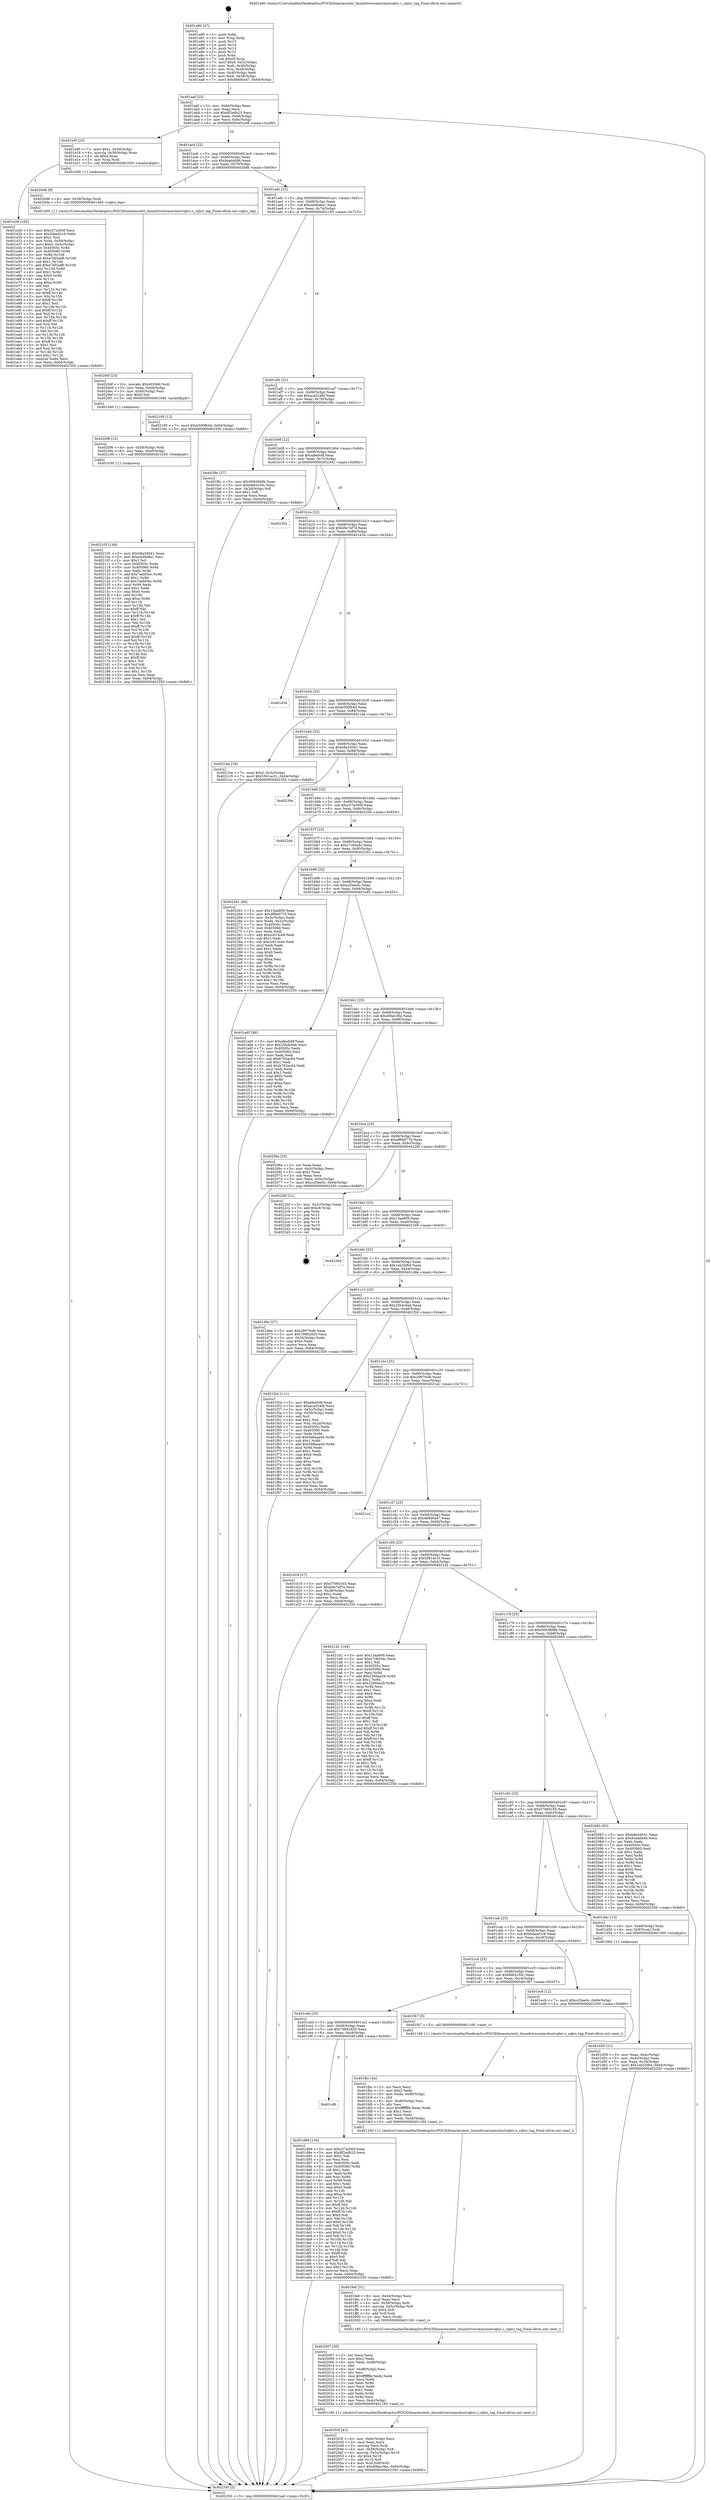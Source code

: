 digraph "0x401a80" {
  label = "0x401a80 (/mnt/c/Users/mathe/Desktop/tcc/POCII/binaries/extr_linuxdriversmmchostcqhci.c_cqhci_tag_Final-ollvm.out::main(0))"
  labelloc = "t"
  node[shape=record]

  Entry [label="",width=0.3,height=0.3,shape=circle,fillcolor=black,style=filled]
  "0x401aaf" [label="{
     0x401aaf [23]\l
     | [instrs]\l
     &nbsp;&nbsp;0x401aaf \<+3\>: mov -0x64(%rbp),%eax\l
     &nbsp;&nbsp;0x401ab2 \<+2\>: mov %eax,%ecx\l
     &nbsp;&nbsp;0x401ab4 \<+6\>: sub $0x8f2edb23,%ecx\l
     &nbsp;&nbsp;0x401aba \<+3\>: mov %eax,-0x68(%rbp)\l
     &nbsp;&nbsp;0x401abd \<+3\>: mov %ecx,-0x6c(%rbp)\l
     &nbsp;&nbsp;0x401ac0 \<+6\>: je 0000000000401e0f \<main+0x38f\>\l
  }"]
  "0x401e0f" [label="{
     0x401e0f [23]\l
     | [instrs]\l
     &nbsp;&nbsp;0x401e0f \<+7\>: movl $0x1,-0x50(%rbp)\l
     &nbsp;&nbsp;0x401e16 \<+4\>: movslq -0x50(%rbp),%rax\l
     &nbsp;&nbsp;0x401e1a \<+4\>: shl $0x4,%rax\l
     &nbsp;&nbsp;0x401e1e \<+3\>: mov %rax,%rdi\l
     &nbsp;&nbsp;0x401e21 \<+5\>: call 0000000000401050 \<malloc@plt\>\l
     | [calls]\l
     &nbsp;&nbsp;0x401050 \{1\} (unknown)\l
  }"]
  "0x401ac6" [label="{
     0x401ac6 [22]\l
     | [instrs]\l
     &nbsp;&nbsp;0x401ac6 \<+5\>: jmp 0000000000401acb \<main+0x4b\>\l
     &nbsp;&nbsp;0x401acb \<+3\>: mov -0x68(%rbp),%eax\l
     &nbsp;&nbsp;0x401ace \<+5\>: sub $0x9caddd46,%eax\l
     &nbsp;&nbsp;0x401ad3 \<+3\>: mov %eax,-0x70(%rbp)\l
     &nbsp;&nbsp;0x401ad6 \<+6\>: je 00000000004020d6 \<main+0x656\>\l
  }"]
  Exit [label="",width=0.3,height=0.3,shape=circle,fillcolor=black,style=filled,peripheries=2]
  "0x4020d6" [label="{
     0x4020d6 [9]\l
     | [instrs]\l
     &nbsp;&nbsp;0x4020d6 \<+4\>: mov -0x58(%rbp),%rdi\l
     &nbsp;&nbsp;0x4020da \<+5\>: call 0000000000401400 \<cqhci_tag\>\l
     | [calls]\l
     &nbsp;&nbsp;0x401400 \{1\} (/mnt/c/Users/mathe/Desktop/tcc/POCII/binaries/extr_linuxdriversmmchostcqhci.c_cqhci_tag_Final-ollvm.out::cqhci_tag)\l
  }"]
  "0x401adc" [label="{
     0x401adc [22]\l
     | [instrs]\l
     &nbsp;&nbsp;0x401adc \<+5\>: jmp 0000000000401ae1 \<main+0x61\>\l
     &nbsp;&nbsp;0x401ae1 \<+3\>: mov -0x68(%rbp),%eax\l
     &nbsp;&nbsp;0x401ae4 \<+5\>: sub $0xa4d0a8a1,%eax\l
     &nbsp;&nbsp;0x401ae9 \<+3\>: mov %eax,-0x74(%rbp)\l
     &nbsp;&nbsp;0x401aec \<+6\>: je 0000000000402195 \<main+0x715\>\l
  }"]
  "0x402105" [label="{
     0x402105 [144]\l
     | [instrs]\l
     &nbsp;&nbsp;0x402105 \<+5\>: mov $0xb8a34041,%eax\l
     &nbsp;&nbsp;0x40210a \<+5\>: mov $0xa4d0a8a1,%esi\l
     &nbsp;&nbsp;0x40210f \<+2\>: mov $0x1,%cl\l
     &nbsp;&nbsp;0x402111 \<+7\>: mov 0x40505c,%edx\l
     &nbsp;&nbsp;0x402118 \<+8\>: mov 0x405060,%r8d\l
     &nbsp;&nbsp;0x402120 \<+3\>: mov %edx,%r9d\l
     &nbsp;&nbsp;0x402123 \<+7\>: add $0x7aebf3ec,%r9d\l
     &nbsp;&nbsp;0x40212a \<+4\>: sub $0x1,%r9d\l
     &nbsp;&nbsp;0x40212e \<+7\>: sub $0x7aebf3ec,%r9d\l
     &nbsp;&nbsp;0x402135 \<+4\>: imul %r9d,%edx\l
     &nbsp;&nbsp;0x402139 \<+3\>: and $0x1,%edx\l
     &nbsp;&nbsp;0x40213c \<+3\>: cmp $0x0,%edx\l
     &nbsp;&nbsp;0x40213f \<+4\>: sete %r10b\l
     &nbsp;&nbsp;0x402143 \<+4\>: cmp $0xa,%r8d\l
     &nbsp;&nbsp;0x402147 \<+4\>: setl %r11b\l
     &nbsp;&nbsp;0x40214b \<+3\>: mov %r10b,%bl\l
     &nbsp;&nbsp;0x40214e \<+3\>: xor $0xff,%bl\l
     &nbsp;&nbsp;0x402151 \<+3\>: mov %r11b,%r14b\l
     &nbsp;&nbsp;0x402154 \<+4\>: xor $0xff,%r14b\l
     &nbsp;&nbsp;0x402158 \<+3\>: xor $0x1,%cl\l
     &nbsp;&nbsp;0x40215b \<+3\>: mov %bl,%r15b\l
     &nbsp;&nbsp;0x40215e \<+4\>: and $0xff,%r15b\l
     &nbsp;&nbsp;0x402162 \<+3\>: and %cl,%r10b\l
     &nbsp;&nbsp;0x402165 \<+3\>: mov %r14b,%r12b\l
     &nbsp;&nbsp;0x402168 \<+4\>: and $0xff,%r12b\l
     &nbsp;&nbsp;0x40216c \<+3\>: and %cl,%r11b\l
     &nbsp;&nbsp;0x40216f \<+3\>: or %r10b,%r15b\l
     &nbsp;&nbsp;0x402172 \<+3\>: or %r11b,%r12b\l
     &nbsp;&nbsp;0x402175 \<+3\>: xor %r12b,%r15b\l
     &nbsp;&nbsp;0x402178 \<+3\>: or %r14b,%bl\l
     &nbsp;&nbsp;0x40217b \<+3\>: xor $0xff,%bl\l
     &nbsp;&nbsp;0x40217e \<+3\>: or $0x1,%cl\l
     &nbsp;&nbsp;0x402181 \<+2\>: and %cl,%bl\l
     &nbsp;&nbsp;0x402183 \<+3\>: or %bl,%r15b\l
     &nbsp;&nbsp;0x402186 \<+4\>: test $0x1,%r15b\l
     &nbsp;&nbsp;0x40218a \<+3\>: cmovne %esi,%eax\l
     &nbsp;&nbsp;0x40218d \<+3\>: mov %eax,-0x64(%rbp)\l
     &nbsp;&nbsp;0x402190 \<+5\>: jmp 0000000000402350 \<main+0x8d0\>\l
  }"]
  "0x402195" [label="{
     0x402195 [12]\l
     | [instrs]\l
     &nbsp;&nbsp;0x402195 \<+7\>: movl $0xb500fb4d,-0x64(%rbp)\l
     &nbsp;&nbsp;0x40219c \<+5\>: jmp 0000000000402350 \<main+0x8d0\>\l
  }"]
  "0x401af2" [label="{
     0x401af2 [22]\l
     | [instrs]\l
     &nbsp;&nbsp;0x401af2 \<+5\>: jmp 0000000000401af7 \<main+0x77\>\l
     &nbsp;&nbsp;0x401af7 \<+3\>: mov -0x68(%rbp),%eax\l
     &nbsp;&nbsp;0x401afa \<+5\>: sub $0xaca524fd,%eax\l
     &nbsp;&nbsp;0x401aff \<+3\>: mov %eax,-0x78(%rbp)\l
     &nbsp;&nbsp;0x401b02 \<+6\>: je 0000000000401f9c \<main+0x51c\>\l
  }"]
  "0x4020f6" [label="{
     0x4020f6 [15]\l
     | [instrs]\l
     &nbsp;&nbsp;0x4020f6 \<+4\>: mov -0x58(%rbp),%rdi\l
     &nbsp;&nbsp;0x4020fa \<+6\>: mov %eax,-0xe0(%rbp)\l
     &nbsp;&nbsp;0x402100 \<+5\>: call 0000000000401030 \<free@plt\>\l
     | [calls]\l
     &nbsp;&nbsp;0x401030 \{1\} (unknown)\l
  }"]
  "0x401f9c" [label="{
     0x401f9c [27]\l
     | [instrs]\l
     &nbsp;&nbsp;0x401f9c \<+5\>: mov $0x5693808b,%eax\l
     &nbsp;&nbsp;0x401fa1 \<+5\>: mov $0x6b62c50c,%ecx\l
     &nbsp;&nbsp;0x401fa6 \<+3\>: mov -0x2d(%rbp),%dl\l
     &nbsp;&nbsp;0x401fa9 \<+3\>: test $0x1,%dl\l
     &nbsp;&nbsp;0x401fac \<+3\>: cmovne %ecx,%eax\l
     &nbsp;&nbsp;0x401faf \<+3\>: mov %eax,-0x64(%rbp)\l
     &nbsp;&nbsp;0x401fb2 \<+5\>: jmp 0000000000402350 \<main+0x8d0\>\l
  }"]
  "0x401b08" [label="{
     0x401b08 [22]\l
     | [instrs]\l
     &nbsp;&nbsp;0x401b08 \<+5\>: jmp 0000000000401b0d \<main+0x8d\>\l
     &nbsp;&nbsp;0x401b0d \<+3\>: mov -0x68(%rbp),%eax\l
     &nbsp;&nbsp;0x401b10 \<+5\>: sub $0xafeefc6f,%eax\l
     &nbsp;&nbsp;0x401b15 \<+3\>: mov %eax,-0x7c(%rbp)\l
     &nbsp;&nbsp;0x401b18 \<+6\>: je 0000000000402302 \<main+0x882\>\l
  }"]
  "0x4020df" [label="{
     0x4020df [23]\l
     | [instrs]\l
     &nbsp;&nbsp;0x4020df \<+10\>: movabs $0x4030b6,%rdi\l
     &nbsp;&nbsp;0x4020e9 \<+3\>: mov %eax,-0x60(%rbp)\l
     &nbsp;&nbsp;0x4020ec \<+3\>: mov -0x60(%rbp),%esi\l
     &nbsp;&nbsp;0x4020ef \<+2\>: mov $0x0,%al\l
     &nbsp;&nbsp;0x4020f1 \<+5\>: call 0000000000401040 \<printf@plt\>\l
     | [calls]\l
     &nbsp;&nbsp;0x401040 \{1\} (unknown)\l
  }"]
  "0x402302" [label="{
     0x402302\l
  }", style=dashed]
  "0x401b1e" [label="{
     0x401b1e [22]\l
     | [instrs]\l
     &nbsp;&nbsp;0x401b1e \<+5\>: jmp 0000000000401b23 \<main+0xa3\>\l
     &nbsp;&nbsp;0x401b23 \<+3\>: mov -0x68(%rbp),%eax\l
     &nbsp;&nbsp;0x401b26 \<+5\>: sub $0xb0e7ef74,%eax\l
     &nbsp;&nbsp;0x401b2b \<+3\>: mov %eax,-0x80(%rbp)\l
     &nbsp;&nbsp;0x401b2e \<+6\>: je 0000000000401d34 \<main+0x2b4\>\l
  }"]
  "0x40203f" [label="{
     0x40203f [43]\l
     | [instrs]\l
     &nbsp;&nbsp;0x40203f \<+6\>: mov -0xdc(%rbp),%ecx\l
     &nbsp;&nbsp;0x402045 \<+3\>: imul %eax,%ecx\l
     &nbsp;&nbsp;0x402048 \<+3\>: movslq %ecx,%rdi\l
     &nbsp;&nbsp;0x40204b \<+4\>: mov -0x58(%rbp),%r8\l
     &nbsp;&nbsp;0x40204f \<+4\>: movslq -0x5c(%rbp),%r10\l
     &nbsp;&nbsp;0x402053 \<+4\>: shl $0x4,%r10\l
     &nbsp;&nbsp;0x402057 \<+3\>: add %r10,%r8\l
     &nbsp;&nbsp;0x40205a \<+4\>: mov %rdi,0x8(%r8)\l
     &nbsp;&nbsp;0x40205e \<+7\>: movl $0xd0bec36e,-0x64(%rbp)\l
     &nbsp;&nbsp;0x402065 \<+5\>: jmp 0000000000402350 \<main+0x8d0\>\l
  }"]
  "0x401d34" [label="{
     0x401d34\l
  }", style=dashed]
  "0x401b34" [label="{
     0x401b34 [25]\l
     | [instrs]\l
     &nbsp;&nbsp;0x401b34 \<+5\>: jmp 0000000000401b39 \<main+0xb9\>\l
     &nbsp;&nbsp;0x401b39 \<+3\>: mov -0x68(%rbp),%eax\l
     &nbsp;&nbsp;0x401b3c \<+5\>: sub $0xb500fb4d,%eax\l
     &nbsp;&nbsp;0x401b41 \<+6\>: mov %eax,-0x84(%rbp)\l
     &nbsp;&nbsp;0x401b47 \<+6\>: je 00000000004021be \<main+0x73e\>\l
  }"]
  "0x402007" [label="{
     0x402007 [56]\l
     | [instrs]\l
     &nbsp;&nbsp;0x402007 \<+2\>: xor %ecx,%ecx\l
     &nbsp;&nbsp;0x402009 \<+5\>: mov $0x2,%edx\l
     &nbsp;&nbsp;0x40200e \<+6\>: mov %edx,-0xd8(%rbp)\l
     &nbsp;&nbsp;0x402014 \<+1\>: cltd\l
     &nbsp;&nbsp;0x402015 \<+6\>: mov -0xd8(%rbp),%esi\l
     &nbsp;&nbsp;0x40201b \<+2\>: idiv %esi\l
     &nbsp;&nbsp;0x40201d \<+6\>: imul $0xfffffffe,%edx,%edx\l
     &nbsp;&nbsp;0x402023 \<+3\>: mov %ecx,%r9d\l
     &nbsp;&nbsp;0x402026 \<+3\>: sub %edx,%r9d\l
     &nbsp;&nbsp;0x402029 \<+2\>: mov %ecx,%edx\l
     &nbsp;&nbsp;0x40202b \<+3\>: sub $0x1,%edx\l
     &nbsp;&nbsp;0x40202e \<+3\>: add %edx,%r9d\l
     &nbsp;&nbsp;0x402031 \<+3\>: sub %r9d,%ecx\l
     &nbsp;&nbsp;0x402034 \<+6\>: mov %ecx,-0xdc(%rbp)\l
     &nbsp;&nbsp;0x40203a \<+5\>: call 0000000000401160 \<next_i\>\l
     | [calls]\l
     &nbsp;&nbsp;0x401160 \{1\} (/mnt/c/Users/mathe/Desktop/tcc/POCII/binaries/extr_linuxdriversmmchostcqhci.c_cqhci_tag_Final-ollvm.out::next_i)\l
  }"]
  "0x4021be" [label="{
     0x4021be [19]\l
     | [instrs]\l
     &nbsp;&nbsp;0x4021be \<+7\>: movl $0x0,-0x3c(%rbp)\l
     &nbsp;&nbsp;0x4021c5 \<+7\>: movl $0x5561ec31,-0x64(%rbp)\l
     &nbsp;&nbsp;0x4021cc \<+5\>: jmp 0000000000402350 \<main+0x8d0\>\l
  }"]
  "0x401b4d" [label="{
     0x401b4d [25]\l
     | [instrs]\l
     &nbsp;&nbsp;0x401b4d \<+5\>: jmp 0000000000401b52 \<main+0xd2\>\l
     &nbsp;&nbsp;0x401b52 \<+3\>: mov -0x68(%rbp),%eax\l
     &nbsp;&nbsp;0x401b55 \<+5\>: sub $0xb8a34041,%eax\l
     &nbsp;&nbsp;0x401b5a \<+6\>: mov %eax,-0x88(%rbp)\l
     &nbsp;&nbsp;0x401b60 \<+6\>: je 000000000040230e \<main+0x88e\>\l
  }"]
  "0x401fe8" [label="{
     0x401fe8 [31]\l
     | [instrs]\l
     &nbsp;&nbsp;0x401fe8 \<+6\>: mov -0xd4(%rbp),%ecx\l
     &nbsp;&nbsp;0x401fee \<+3\>: imul %eax,%ecx\l
     &nbsp;&nbsp;0x401ff1 \<+4\>: mov -0x58(%rbp),%rdi\l
     &nbsp;&nbsp;0x401ff5 \<+4\>: movslq -0x5c(%rbp),%r8\l
     &nbsp;&nbsp;0x401ff9 \<+4\>: shl $0x4,%r8\l
     &nbsp;&nbsp;0x401ffd \<+3\>: add %r8,%rdi\l
     &nbsp;&nbsp;0x402000 \<+2\>: mov %ecx,(%rdi)\l
     &nbsp;&nbsp;0x402002 \<+5\>: call 0000000000401160 \<next_i\>\l
     | [calls]\l
     &nbsp;&nbsp;0x401160 \{1\} (/mnt/c/Users/mathe/Desktop/tcc/POCII/binaries/extr_linuxdriversmmchostcqhci.c_cqhci_tag_Final-ollvm.out::next_i)\l
  }"]
  "0x40230e" [label="{
     0x40230e\l
  }", style=dashed]
  "0x401b66" [label="{
     0x401b66 [25]\l
     | [instrs]\l
     &nbsp;&nbsp;0x401b66 \<+5\>: jmp 0000000000401b6b \<main+0xeb\>\l
     &nbsp;&nbsp;0x401b6b \<+3\>: mov -0x68(%rbp),%eax\l
     &nbsp;&nbsp;0x401b6e \<+5\>: sub $0xc57a300f,%eax\l
     &nbsp;&nbsp;0x401b73 \<+6\>: mov %eax,-0x8c(%rbp)\l
     &nbsp;&nbsp;0x401b79 \<+6\>: je 00000000004022d4 \<main+0x854\>\l
  }"]
  "0x401fbc" [label="{
     0x401fbc [44]\l
     | [instrs]\l
     &nbsp;&nbsp;0x401fbc \<+2\>: xor %ecx,%ecx\l
     &nbsp;&nbsp;0x401fbe \<+5\>: mov $0x2,%edx\l
     &nbsp;&nbsp;0x401fc3 \<+6\>: mov %edx,-0xd0(%rbp)\l
     &nbsp;&nbsp;0x401fc9 \<+1\>: cltd\l
     &nbsp;&nbsp;0x401fca \<+6\>: mov -0xd0(%rbp),%esi\l
     &nbsp;&nbsp;0x401fd0 \<+2\>: idiv %esi\l
     &nbsp;&nbsp;0x401fd2 \<+6\>: imul $0xfffffffe,%edx,%edx\l
     &nbsp;&nbsp;0x401fd8 \<+3\>: sub $0x1,%ecx\l
     &nbsp;&nbsp;0x401fdb \<+2\>: sub %ecx,%edx\l
     &nbsp;&nbsp;0x401fdd \<+6\>: mov %edx,-0xd4(%rbp)\l
     &nbsp;&nbsp;0x401fe3 \<+5\>: call 0000000000401160 \<next_i\>\l
     | [calls]\l
     &nbsp;&nbsp;0x401160 \{1\} (/mnt/c/Users/mathe/Desktop/tcc/POCII/binaries/extr_linuxdriversmmchostcqhci.c_cqhci_tag_Final-ollvm.out::next_i)\l
  }"]
  "0x4022d4" [label="{
     0x4022d4\l
  }", style=dashed]
  "0x401b7f" [label="{
     0x401b7f [25]\l
     | [instrs]\l
     &nbsp;&nbsp;0x401b7f \<+5\>: jmp 0000000000401b84 \<main+0x104\>\l
     &nbsp;&nbsp;0x401b84 \<+3\>: mov -0x68(%rbp),%eax\l
     &nbsp;&nbsp;0x401b87 \<+5\>: sub $0xc7c85e4c,%eax\l
     &nbsp;&nbsp;0x401b8c \<+6\>: mov %eax,-0x90(%rbp)\l
     &nbsp;&nbsp;0x401b92 \<+6\>: je 0000000000402261 \<main+0x7e1\>\l
  }"]
  "0x401e26" [label="{
     0x401e26 [163]\l
     | [instrs]\l
     &nbsp;&nbsp;0x401e26 \<+5\>: mov $0xc57a300f,%ecx\l
     &nbsp;&nbsp;0x401e2b \<+5\>: mov $0x5daad1c6,%edx\l
     &nbsp;&nbsp;0x401e30 \<+3\>: mov $0x1,%sil\l
     &nbsp;&nbsp;0x401e33 \<+4\>: mov %rax,-0x58(%rbp)\l
     &nbsp;&nbsp;0x401e37 \<+7\>: movl $0x0,-0x5c(%rbp)\l
     &nbsp;&nbsp;0x401e3e \<+8\>: mov 0x40505c,%r8d\l
     &nbsp;&nbsp;0x401e46 \<+8\>: mov 0x405060,%r9d\l
     &nbsp;&nbsp;0x401e4e \<+3\>: mov %r8d,%r10d\l
     &nbsp;&nbsp;0x401e51 \<+7\>: sub $0xe7d02af6,%r10d\l
     &nbsp;&nbsp;0x401e58 \<+4\>: sub $0x1,%r10d\l
     &nbsp;&nbsp;0x401e5c \<+7\>: add $0xe7d02af6,%r10d\l
     &nbsp;&nbsp;0x401e63 \<+4\>: imul %r10d,%r8d\l
     &nbsp;&nbsp;0x401e67 \<+4\>: and $0x1,%r8d\l
     &nbsp;&nbsp;0x401e6b \<+4\>: cmp $0x0,%r8d\l
     &nbsp;&nbsp;0x401e6f \<+4\>: sete %r11b\l
     &nbsp;&nbsp;0x401e73 \<+4\>: cmp $0xa,%r9d\l
     &nbsp;&nbsp;0x401e77 \<+3\>: setl %bl\l
     &nbsp;&nbsp;0x401e7a \<+3\>: mov %r11b,%r14b\l
     &nbsp;&nbsp;0x401e7d \<+4\>: xor $0xff,%r14b\l
     &nbsp;&nbsp;0x401e81 \<+3\>: mov %bl,%r15b\l
     &nbsp;&nbsp;0x401e84 \<+4\>: xor $0xff,%r15b\l
     &nbsp;&nbsp;0x401e88 \<+4\>: xor $0x1,%sil\l
     &nbsp;&nbsp;0x401e8c \<+3\>: mov %r14b,%r12b\l
     &nbsp;&nbsp;0x401e8f \<+4\>: and $0xff,%r12b\l
     &nbsp;&nbsp;0x401e93 \<+3\>: and %sil,%r11b\l
     &nbsp;&nbsp;0x401e96 \<+3\>: mov %r15b,%r13b\l
     &nbsp;&nbsp;0x401e99 \<+4\>: and $0xff,%r13b\l
     &nbsp;&nbsp;0x401e9d \<+3\>: and %sil,%bl\l
     &nbsp;&nbsp;0x401ea0 \<+3\>: or %r11b,%r12b\l
     &nbsp;&nbsp;0x401ea3 \<+3\>: or %bl,%r13b\l
     &nbsp;&nbsp;0x401ea6 \<+3\>: xor %r13b,%r12b\l
     &nbsp;&nbsp;0x401ea9 \<+3\>: or %r15b,%r14b\l
     &nbsp;&nbsp;0x401eac \<+4\>: xor $0xff,%r14b\l
     &nbsp;&nbsp;0x401eb0 \<+4\>: or $0x1,%sil\l
     &nbsp;&nbsp;0x401eb4 \<+3\>: and %sil,%r14b\l
     &nbsp;&nbsp;0x401eb7 \<+3\>: or %r14b,%r12b\l
     &nbsp;&nbsp;0x401eba \<+4\>: test $0x1,%r12b\l
     &nbsp;&nbsp;0x401ebe \<+3\>: cmovne %edx,%ecx\l
     &nbsp;&nbsp;0x401ec1 \<+3\>: mov %ecx,-0x64(%rbp)\l
     &nbsp;&nbsp;0x401ec4 \<+5\>: jmp 0000000000402350 \<main+0x8d0\>\l
  }"]
  "0x402261" [label="{
     0x402261 [94]\l
     | [instrs]\l
     &nbsp;&nbsp;0x402261 \<+5\>: mov $0x13aa909,%eax\l
     &nbsp;&nbsp;0x402266 \<+5\>: mov $0xdf8b677d,%ecx\l
     &nbsp;&nbsp;0x40226b \<+3\>: mov -0x3c(%rbp),%edx\l
     &nbsp;&nbsp;0x40226e \<+3\>: mov %edx,-0x2c(%rbp)\l
     &nbsp;&nbsp;0x402271 \<+7\>: mov 0x40505c,%edx\l
     &nbsp;&nbsp;0x402278 \<+7\>: mov 0x405060,%esi\l
     &nbsp;&nbsp;0x40227f \<+2\>: mov %edx,%edi\l
     &nbsp;&nbsp;0x402281 \<+6\>: add $0xcc813ce9,%edi\l
     &nbsp;&nbsp;0x402287 \<+3\>: sub $0x1,%edi\l
     &nbsp;&nbsp;0x40228a \<+6\>: sub $0xcc813ce9,%edi\l
     &nbsp;&nbsp;0x402290 \<+3\>: imul %edi,%edx\l
     &nbsp;&nbsp;0x402293 \<+3\>: and $0x1,%edx\l
     &nbsp;&nbsp;0x402296 \<+3\>: cmp $0x0,%edx\l
     &nbsp;&nbsp;0x402299 \<+4\>: sete %r8b\l
     &nbsp;&nbsp;0x40229d \<+3\>: cmp $0xa,%esi\l
     &nbsp;&nbsp;0x4022a0 \<+4\>: setl %r9b\l
     &nbsp;&nbsp;0x4022a4 \<+3\>: mov %r8b,%r10b\l
     &nbsp;&nbsp;0x4022a7 \<+3\>: and %r9b,%r10b\l
     &nbsp;&nbsp;0x4022aa \<+3\>: xor %r9b,%r8b\l
     &nbsp;&nbsp;0x4022ad \<+3\>: or %r8b,%r10b\l
     &nbsp;&nbsp;0x4022b0 \<+4\>: test $0x1,%r10b\l
     &nbsp;&nbsp;0x4022b4 \<+3\>: cmovne %ecx,%eax\l
     &nbsp;&nbsp;0x4022b7 \<+3\>: mov %eax,-0x64(%rbp)\l
     &nbsp;&nbsp;0x4022ba \<+5\>: jmp 0000000000402350 \<main+0x8d0\>\l
  }"]
  "0x401b98" [label="{
     0x401b98 [25]\l
     | [instrs]\l
     &nbsp;&nbsp;0x401b98 \<+5\>: jmp 0000000000401b9d \<main+0x11d\>\l
     &nbsp;&nbsp;0x401b9d \<+3\>: mov -0x68(%rbp),%eax\l
     &nbsp;&nbsp;0x401ba0 \<+5\>: sub $0xccf3ee5c,%eax\l
     &nbsp;&nbsp;0x401ba5 \<+6\>: mov %eax,-0x94(%rbp)\l
     &nbsp;&nbsp;0x401bab \<+6\>: je 0000000000401ed5 \<main+0x455\>\l
  }"]
  "0x401cf6" [label="{
     0x401cf6\l
  }", style=dashed]
  "0x401ed5" [label="{
     0x401ed5 [88]\l
     | [instrs]\l
     &nbsp;&nbsp;0x401ed5 \<+5\>: mov $0xafeefc6f,%eax\l
     &nbsp;&nbsp;0x401eda \<+5\>: mov $0x25b4c0ab,%ecx\l
     &nbsp;&nbsp;0x401edf \<+7\>: mov 0x40505c,%edx\l
     &nbsp;&nbsp;0x401ee6 \<+7\>: mov 0x405060,%esi\l
     &nbsp;&nbsp;0x401eed \<+2\>: mov %edx,%edi\l
     &nbsp;&nbsp;0x401eef \<+6\>: sub $0xb782ac64,%edi\l
     &nbsp;&nbsp;0x401ef5 \<+3\>: sub $0x1,%edi\l
     &nbsp;&nbsp;0x401ef8 \<+6\>: add $0xb782ac64,%edi\l
     &nbsp;&nbsp;0x401efe \<+3\>: imul %edi,%edx\l
     &nbsp;&nbsp;0x401f01 \<+3\>: and $0x1,%edx\l
     &nbsp;&nbsp;0x401f04 \<+3\>: cmp $0x0,%edx\l
     &nbsp;&nbsp;0x401f07 \<+4\>: sete %r8b\l
     &nbsp;&nbsp;0x401f0b \<+3\>: cmp $0xa,%esi\l
     &nbsp;&nbsp;0x401f0e \<+4\>: setl %r9b\l
     &nbsp;&nbsp;0x401f12 \<+3\>: mov %r8b,%r10b\l
     &nbsp;&nbsp;0x401f15 \<+3\>: and %r9b,%r10b\l
     &nbsp;&nbsp;0x401f18 \<+3\>: xor %r9b,%r8b\l
     &nbsp;&nbsp;0x401f1b \<+3\>: or %r8b,%r10b\l
     &nbsp;&nbsp;0x401f1e \<+4\>: test $0x1,%r10b\l
     &nbsp;&nbsp;0x401f22 \<+3\>: cmovne %ecx,%eax\l
     &nbsp;&nbsp;0x401f25 \<+3\>: mov %eax,-0x64(%rbp)\l
     &nbsp;&nbsp;0x401f28 \<+5\>: jmp 0000000000402350 \<main+0x8d0\>\l
  }"]
  "0x401bb1" [label="{
     0x401bb1 [25]\l
     | [instrs]\l
     &nbsp;&nbsp;0x401bb1 \<+5\>: jmp 0000000000401bb6 \<main+0x136\>\l
     &nbsp;&nbsp;0x401bb6 \<+3\>: mov -0x68(%rbp),%eax\l
     &nbsp;&nbsp;0x401bb9 \<+5\>: sub $0xd0bec36e,%eax\l
     &nbsp;&nbsp;0x401bbe \<+6\>: mov %eax,-0x98(%rbp)\l
     &nbsp;&nbsp;0x401bc4 \<+6\>: je 000000000040206a \<main+0x5ea\>\l
  }"]
  "0x401d89" [label="{
     0x401d89 [134]\l
     | [instrs]\l
     &nbsp;&nbsp;0x401d89 \<+5\>: mov $0xc57a300f,%eax\l
     &nbsp;&nbsp;0x401d8e \<+5\>: mov $0x8f2edb23,%ecx\l
     &nbsp;&nbsp;0x401d93 \<+2\>: mov $0x1,%dl\l
     &nbsp;&nbsp;0x401d95 \<+2\>: xor %esi,%esi\l
     &nbsp;&nbsp;0x401d97 \<+7\>: mov 0x40505c,%edi\l
     &nbsp;&nbsp;0x401d9e \<+8\>: mov 0x405060,%r8d\l
     &nbsp;&nbsp;0x401da6 \<+3\>: sub $0x1,%esi\l
     &nbsp;&nbsp;0x401da9 \<+3\>: mov %edi,%r9d\l
     &nbsp;&nbsp;0x401dac \<+3\>: add %esi,%r9d\l
     &nbsp;&nbsp;0x401daf \<+4\>: imul %r9d,%edi\l
     &nbsp;&nbsp;0x401db3 \<+3\>: and $0x1,%edi\l
     &nbsp;&nbsp;0x401db6 \<+3\>: cmp $0x0,%edi\l
     &nbsp;&nbsp;0x401db9 \<+4\>: sete %r10b\l
     &nbsp;&nbsp;0x401dbd \<+4\>: cmp $0xa,%r8d\l
     &nbsp;&nbsp;0x401dc1 \<+4\>: setl %r11b\l
     &nbsp;&nbsp;0x401dc5 \<+3\>: mov %r10b,%bl\l
     &nbsp;&nbsp;0x401dc8 \<+3\>: xor $0xff,%bl\l
     &nbsp;&nbsp;0x401dcb \<+3\>: mov %r11b,%r14b\l
     &nbsp;&nbsp;0x401dce \<+4\>: xor $0xff,%r14b\l
     &nbsp;&nbsp;0x401dd2 \<+3\>: xor $0x0,%dl\l
     &nbsp;&nbsp;0x401dd5 \<+3\>: mov %bl,%r15b\l
     &nbsp;&nbsp;0x401dd8 \<+4\>: and $0x0,%r15b\l
     &nbsp;&nbsp;0x401ddc \<+3\>: and %dl,%r10b\l
     &nbsp;&nbsp;0x401ddf \<+3\>: mov %r14b,%r12b\l
     &nbsp;&nbsp;0x401de2 \<+4\>: and $0x0,%r12b\l
     &nbsp;&nbsp;0x401de6 \<+3\>: and %dl,%r11b\l
     &nbsp;&nbsp;0x401de9 \<+3\>: or %r10b,%r15b\l
     &nbsp;&nbsp;0x401dec \<+3\>: or %r11b,%r12b\l
     &nbsp;&nbsp;0x401def \<+3\>: xor %r12b,%r15b\l
     &nbsp;&nbsp;0x401df2 \<+3\>: or %r14b,%bl\l
     &nbsp;&nbsp;0x401df5 \<+3\>: xor $0xff,%bl\l
     &nbsp;&nbsp;0x401df8 \<+3\>: or $0x0,%dl\l
     &nbsp;&nbsp;0x401dfb \<+2\>: and %dl,%bl\l
     &nbsp;&nbsp;0x401dfd \<+3\>: or %bl,%r15b\l
     &nbsp;&nbsp;0x401e00 \<+4\>: test $0x1,%r15b\l
     &nbsp;&nbsp;0x401e04 \<+3\>: cmovne %ecx,%eax\l
     &nbsp;&nbsp;0x401e07 \<+3\>: mov %eax,-0x64(%rbp)\l
     &nbsp;&nbsp;0x401e0a \<+5\>: jmp 0000000000402350 \<main+0x8d0\>\l
  }"]
  "0x40206a" [label="{
     0x40206a [25]\l
     | [instrs]\l
     &nbsp;&nbsp;0x40206a \<+2\>: xor %eax,%eax\l
     &nbsp;&nbsp;0x40206c \<+3\>: mov -0x5c(%rbp),%ecx\l
     &nbsp;&nbsp;0x40206f \<+3\>: sub $0x1,%eax\l
     &nbsp;&nbsp;0x402072 \<+2\>: sub %eax,%ecx\l
     &nbsp;&nbsp;0x402074 \<+3\>: mov %ecx,-0x5c(%rbp)\l
     &nbsp;&nbsp;0x402077 \<+7\>: movl $0xccf3ee5c,-0x64(%rbp)\l
     &nbsp;&nbsp;0x40207e \<+5\>: jmp 0000000000402350 \<main+0x8d0\>\l
  }"]
  "0x401bca" [label="{
     0x401bca [25]\l
     | [instrs]\l
     &nbsp;&nbsp;0x401bca \<+5\>: jmp 0000000000401bcf \<main+0x14f\>\l
     &nbsp;&nbsp;0x401bcf \<+3\>: mov -0x68(%rbp),%eax\l
     &nbsp;&nbsp;0x401bd2 \<+5\>: sub $0xdf8b677d,%eax\l
     &nbsp;&nbsp;0x401bd7 \<+6\>: mov %eax,-0x9c(%rbp)\l
     &nbsp;&nbsp;0x401bdd \<+6\>: je 00000000004022bf \<main+0x83f\>\l
  }"]
  "0x401cdd" [label="{
     0x401cdd [25]\l
     | [instrs]\l
     &nbsp;&nbsp;0x401cdd \<+5\>: jmp 0000000000401ce2 \<main+0x262\>\l
     &nbsp;&nbsp;0x401ce2 \<+3\>: mov -0x68(%rbp),%eax\l
     &nbsp;&nbsp;0x401ce5 \<+5\>: sub $0x70892920,%eax\l
     &nbsp;&nbsp;0x401cea \<+6\>: mov %eax,-0xc8(%rbp)\l
     &nbsp;&nbsp;0x401cf0 \<+6\>: je 0000000000401d89 \<main+0x309\>\l
  }"]
  "0x4022bf" [label="{
     0x4022bf [21]\l
     | [instrs]\l
     &nbsp;&nbsp;0x4022bf \<+3\>: mov -0x2c(%rbp),%eax\l
     &nbsp;&nbsp;0x4022c2 \<+7\>: add $0xc8,%rsp\l
     &nbsp;&nbsp;0x4022c9 \<+1\>: pop %rbx\l
     &nbsp;&nbsp;0x4022ca \<+2\>: pop %r12\l
     &nbsp;&nbsp;0x4022cc \<+2\>: pop %r13\l
     &nbsp;&nbsp;0x4022ce \<+2\>: pop %r14\l
     &nbsp;&nbsp;0x4022d0 \<+2\>: pop %r15\l
     &nbsp;&nbsp;0x4022d2 \<+1\>: pop %rbp\l
     &nbsp;&nbsp;0x4022d3 \<+1\>: ret\l
  }"]
  "0x401be3" [label="{
     0x401be3 [25]\l
     | [instrs]\l
     &nbsp;&nbsp;0x401be3 \<+5\>: jmp 0000000000401be8 \<main+0x168\>\l
     &nbsp;&nbsp;0x401be8 \<+3\>: mov -0x68(%rbp),%eax\l
     &nbsp;&nbsp;0x401beb \<+5\>: sub $0x13aa909,%eax\l
     &nbsp;&nbsp;0x401bf0 \<+6\>: mov %eax,-0xa0(%rbp)\l
     &nbsp;&nbsp;0x401bf6 \<+6\>: je 0000000000402349 \<main+0x8c9\>\l
  }"]
  "0x401fb7" [label="{
     0x401fb7 [5]\l
     | [instrs]\l
     &nbsp;&nbsp;0x401fb7 \<+5\>: call 0000000000401160 \<next_i\>\l
     | [calls]\l
     &nbsp;&nbsp;0x401160 \{1\} (/mnt/c/Users/mathe/Desktop/tcc/POCII/binaries/extr_linuxdriversmmchostcqhci.c_cqhci_tag_Final-ollvm.out::next_i)\l
  }"]
  "0x402349" [label="{
     0x402349\l
  }", style=dashed]
  "0x401bfc" [label="{
     0x401bfc [25]\l
     | [instrs]\l
     &nbsp;&nbsp;0x401bfc \<+5\>: jmp 0000000000401c01 \<main+0x181\>\l
     &nbsp;&nbsp;0x401c01 \<+3\>: mov -0x68(%rbp),%eax\l
     &nbsp;&nbsp;0x401c04 \<+5\>: sub $0x1eb32f64,%eax\l
     &nbsp;&nbsp;0x401c09 \<+6\>: mov %eax,-0xa4(%rbp)\l
     &nbsp;&nbsp;0x401c0f \<+6\>: je 0000000000401d6e \<main+0x2ee\>\l
  }"]
  "0x401cc4" [label="{
     0x401cc4 [25]\l
     | [instrs]\l
     &nbsp;&nbsp;0x401cc4 \<+5\>: jmp 0000000000401cc9 \<main+0x249\>\l
     &nbsp;&nbsp;0x401cc9 \<+3\>: mov -0x68(%rbp),%eax\l
     &nbsp;&nbsp;0x401ccc \<+5\>: sub $0x6b62c50c,%eax\l
     &nbsp;&nbsp;0x401cd1 \<+6\>: mov %eax,-0xc4(%rbp)\l
     &nbsp;&nbsp;0x401cd7 \<+6\>: je 0000000000401fb7 \<main+0x537\>\l
  }"]
  "0x401d6e" [label="{
     0x401d6e [27]\l
     | [instrs]\l
     &nbsp;&nbsp;0x401d6e \<+5\>: mov $0x29970cfe,%eax\l
     &nbsp;&nbsp;0x401d73 \<+5\>: mov $0x70892920,%ecx\l
     &nbsp;&nbsp;0x401d78 \<+3\>: mov -0x34(%rbp),%edx\l
     &nbsp;&nbsp;0x401d7b \<+3\>: cmp $0x0,%edx\l
     &nbsp;&nbsp;0x401d7e \<+3\>: cmove %ecx,%eax\l
     &nbsp;&nbsp;0x401d81 \<+3\>: mov %eax,-0x64(%rbp)\l
     &nbsp;&nbsp;0x401d84 \<+5\>: jmp 0000000000402350 \<main+0x8d0\>\l
  }"]
  "0x401c15" [label="{
     0x401c15 [25]\l
     | [instrs]\l
     &nbsp;&nbsp;0x401c15 \<+5\>: jmp 0000000000401c1a \<main+0x19a\>\l
     &nbsp;&nbsp;0x401c1a \<+3\>: mov -0x68(%rbp),%eax\l
     &nbsp;&nbsp;0x401c1d \<+5\>: sub $0x25b4c0ab,%eax\l
     &nbsp;&nbsp;0x401c22 \<+6\>: mov %eax,-0xa8(%rbp)\l
     &nbsp;&nbsp;0x401c28 \<+6\>: je 0000000000401f2d \<main+0x4ad\>\l
  }"]
  "0x401ec9" [label="{
     0x401ec9 [12]\l
     | [instrs]\l
     &nbsp;&nbsp;0x401ec9 \<+7\>: movl $0xccf3ee5c,-0x64(%rbp)\l
     &nbsp;&nbsp;0x401ed0 \<+5\>: jmp 0000000000402350 \<main+0x8d0\>\l
  }"]
  "0x401f2d" [label="{
     0x401f2d [111]\l
     | [instrs]\l
     &nbsp;&nbsp;0x401f2d \<+5\>: mov $0xafeefc6f,%eax\l
     &nbsp;&nbsp;0x401f32 \<+5\>: mov $0xaca524fd,%ecx\l
     &nbsp;&nbsp;0x401f37 \<+3\>: mov -0x5c(%rbp),%edx\l
     &nbsp;&nbsp;0x401f3a \<+3\>: cmp -0x50(%rbp),%edx\l
     &nbsp;&nbsp;0x401f3d \<+4\>: setl %sil\l
     &nbsp;&nbsp;0x401f41 \<+4\>: and $0x1,%sil\l
     &nbsp;&nbsp;0x401f45 \<+4\>: mov %sil,-0x2d(%rbp)\l
     &nbsp;&nbsp;0x401f49 \<+7\>: mov 0x40505c,%edx\l
     &nbsp;&nbsp;0x401f50 \<+7\>: mov 0x405060,%edi\l
     &nbsp;&nbsp;0x401f57 \<+3\>: mov %edx,%r8d\l
     &nbsp;&nbsp;0x401f5a \<+7\>: sub $0x5b8aaa49,%r8d\l
     &nbsp;&nbsp;0x401f61 \<+4\>: sub $0x1,%r8d\l
     &nbsp;&nbsp;0x401f65 \<+7\>: add $0x5b8aaa49,%r8d\l
     &nbsp;&nbsp;0x401f6c \<+4\>: imul %r8d,%edx\l
     &nbsp;&nbsp;0x401f70 \<+3\>: and $0x1,%edx\l
     &nbsp;&nbsp;0x401f73 \<+3\>: cmp $0x0,%edx\l
     &nbsp;&nbsp;0x401f76 \<+4\>: sete %sil\l
     &nbsp;&nbsp;0x401f7a \<+3\>: cmp $0xa,%edi\l
     &nbsp;&nbsp;0x401f7d \<+4\>: setl %r9b\l
     &nbsp;&nbsp;0x401f81 \<+3\>: mov %sil,%r10b\l
     &nbsp;&nbsp;0x401f84 \<+3\>: and %r9b,%r10b\l
     &nbsp;&nbsp;0x401f87 \<+3\>: xor %r9b,%sil\l
     &nbsp;&nbsp;0x401f8a \<+3\>: or %sil,%r10b\l
     &nbsp;&nbsp;0x401f8d \<+4\>: test $0x1,%r10b\l
     &nbsp;&nbsp;0x401f91 \<+3\>: cmovne %ecx,%eax\l
     &nbsp;&nbsp;0x401f94 \<+3\>: mov %eax,-0x64(%rbp)\l
     &nbsp;&nbsp;0x401f97 \<+5\>: jmp 0000000000402350 \<main+0x8d0\>\l
  }"]
  "0x401c2e" [label="{
     0x401c2e [25]\l
     | [instrs]\l
     &nbsp;&nbsp;0x401c2e \<+5\>: jmp 0000000000401c33 \<main+0x1b3\>\l
     &nbsp;&nbsp;0x401c33 \<+3\>: mov -0x68(%rbp),%eax\l
     &nbsp;&nbsp;0x401c36 \<+5\>: sub $0x29970cfe,%eax\l
     &nbsp;&nbsp;0x401c3b \<+6\>: mov %eax,-0xac(%rbp)\l
     &nbsp;&nbsp;0x401c41 \<+6\>: je 00000000004021a1 \<main+0x721\>\l
  }"]
  "0x401d59" [label="{
     0x401d59 [21]\l
     | [instrs]\l
     &nbsp;&nbsp;0x401d59 \<+3\>: mov %eax,-0x4c(%rbp)\l
     &nbsp;&nbsp;0x401d5c \<+3\>: mov -0x4c(%rbp),%eax\l
     &nbsp;&nbsp;0x401d5f \<+3\>: mov %eax,-0x34(%rbp)\l
     &nbsp;&nbsp;0x401d62 \<+7\>: movl $0x1eb32f64,-0x64(%rbp)\l
     &nbsp;&nbsp;0x401d69 \<+5\>: jmp 0000000000402350 \<main+0x8d0\>\l
  }"]
  "0x4021a1" [label="{
     0x4021a1\l
  }", style=dashed]
  "0x401c47" [label="{
     0x401c47 [25]\l
     | [instrs]\l
     &nbsp;&nbsp;0x401c47 \<+5\>: jmp 0000000000401c4c \<main+0x1cc\>\l
     &nbsp;&nbsp;0x401c4c \<+3\>: mov -0x68(%rbp),%eax\l
     &nbsp;&nbsp;0x401c4f \<+5\>: sub $0x468d0a47,%eax\l
     &nbsp;&nbsp;0x401c54 \<+6\>: mov %eax,-0xb0(%rbp)\l
     &nbsp;&nbsp;0x401c5a \<+6\>: je 0000000000401d19 \<main+0x299\>\l
  }"]
  "0x401cab" [label="{
     0x401cab [25]\l
     | [instrs]\l
     &nbsp;&nbsp;0x401cab \<+5\>: jmp 0000000000401cb0 \<main+0x230\>\l
     &nbsp;&nbsp;0x401cb0 \<+3\>: mov -0x68(%rbp),%eax\l
     &nbsp;&nbsp;0x401cb3 \<+5\>: sub $0x5daad1c6,%eax\l
     &nbsp;&nbsp;0x401cb8 \<+6\>: mov %eax,-0xc0(%rbp)\l
     &nbsp;&nbsp;0x401cbe \<+6\>: je 0000000000401ec9 \<main+0x449\>\l
  }"]
  "0x401d19" [label="{
     0x401d19 [27]\l
     | [instrs]\l
     &nbsp;&nbsp;0x401d19 \<+5\>: mov $0x57060165,%eax\l
     &nbsp;&nbsp;0x401d1e \<+5\>: mov $0xb0e7ef74,%ecx\l
     &nbsp;&nbsp;0x401d23 \<+3\>: mov -0x38(%rbp),%edx\l
     &nbsp;&nbsp;0x401d26 \<+3\>: cmp $0x2,%edx\l
     &nbsp;&nbsp;0x401d29 \<+3\>: cmovne %ecx,%eax\l
     &nbsp;&nbsp;0x401d2c \<+3\>: mov %eax,-0x64(%rbp)\l
     &nbsp;&nbsp;0x401d2f \<+5\>: jmp 0000000000402350 \<main+0x8d0\>\l
  }"]
  "0x401c60" [label="{
     0x401c60 [25]\l
     | [instrs]\l
     &nbsp;&nbsp;0x401c60 \<+5\>: jmp 0000000000401c65 \<main+0x1e5\>\l
     &nbsp;&nbsp;0x401c65 \<+3\>: mov -0x68(%rbp),%eax\l
     &nbsp;&nbsp;0x401c68 \<+5\>: sub $0x5561ec31,%eax\l
     &nbsp;&nbsp;0x401c6d \<+6\>: mov %eax,-0xb4(%rbp)\l
     &nbsp;&nbsp;0x401c73 \<+6\>: je 00000000004021d1 \<main+0x751\>\l
  }"]
  "0x402350" [label="{
     0x402350 [5]\l
     | [instrs]\l
     &nbsp;&nbsp;0x402350 \<+5\>: jmp 0000000000401aaf \<main+0x2f\>\l
  }"]
  "0x401a80" [label="{
     0x401a80 [47]\l
     | [instrs]\l
     &nbsp;&nbsp;0x401a80 \<+1\>: push %rbp\l
     &nbsp;&nbsp;0x401a81 \<+3\>: mov %rsp,%rbp\l
     &nbsp;&nbsp;0x401a84 \<+2\>: push %r15\l
     &nbsp;&nbsp;0x401a86 \<+2\>: push %r14\l
     &nbsp;&nbsp;0x401a88 \<+2\>: push %r13\l
     &nbsp;&nbsp;0x401a8a \<+2\>: push %r12\l
     &nbsp;&nbsp;0x401a8c \<+1\>: push %rbx\l
     &nbsp;&nbsp;0x401a8d \<+7\>: sub $0xc8,%rsp\l
     &nbsp;&nbsp;0x401a94 \<+7\>: movl $0x0,-0x3c(%rbp)\l
     &nbsp;&nbsp;0x401a9b \<+3\>: mov %edi,-0x40(%rbp)\l
     &nbsp;&nbsp;0x401a9e \<+4\>: mov %rsi,-0x48(%rbp)\l
     &nbsp;&nbsp;0x401aa2 \<+3\>: mov -0x40(%rbp),%edi\l
     &nbsp;&nbsp;0x401aa5 \<+3\>: mov %edi,-0x38(%rbp)\l
     &nbsp;&nbsp;0x401aa8 \<+7\>: movl $0x468d0a47,-0x64(%rbp)\l
  }"]
  "0x401d4c" [label="{
     0x401d4c [13]\l
     | [instrs]\l
     &nbsp;&nbsp;0x401d4c \<+4\>: mov -0x48(%rbp),%rax\l
     &nbsp;&nbsp;0x401d50 \<+4\>: mov 0x8(%rax),%rdi\l
     &nbsp;&nbsp;0x401d54 \<+5\>: call 0000000000401060 \<atoi@plt\>\l
     | [calls]\l
     &nbsp;&nbsp;0x401060 \{1\} (unknown)\l
  }"]
  "0x4021d1" [label="{
     0x4021d1 [144]\l
     | [instrs]\l
     &nbsp;&nbsp;0x4021d1 \<+5\>: mov $0x13aa909,%eax\l
     &nbsp;&nbsp;0x4021d6 \<+5\>: mov $0xc7c85e4c,%ecx\l
     &nbsp;&nbsp;0x4021db \<+2\>: mov $0x1,%dl\l
     &nbsp;&nbsp;0x4021dd \<+7\>: mov 0x40505c,%esi\l
     &nbsp;&nbsp;0x4021e4 \<+7\>: mov 0x405060,%edi\l
     &nbsp;&nbsp;0x4021eb \<+3\>: mov %esi,%r8d\l
     &nbsp;&nbsp;0x4021ee \<+7\>: add $0x2266ae28,%r8d\l
     &nbsp;&nbsp;0x4021f5 \<+4\>: sub $0x1,%r8d\l
     &nbsp;&nbsp;0x4021f9 \<+7\>: sub $0x2266ae28,%r8d\l
     &nbsp;&nbsp;0x402200 \<+4\>: imul %r8d,%esi\l
     &nbsp;&nbsp;0x402204 \<+3\>: and $0x1,%esi\l
     &nbsp;&nbsp;0x402207 \<+3\>: cmp $0x0,%esi\l
     &nbsp;&nbsp;0x40220a \<+4\>: sete %r9b\l
     &nbsp;&nbsp;0x40220e \<+3\>: cmp $0xa,%edi\l
     &nbsp;&nbsp;0x402211 \<+4\>: setl %r10b\l
     &nbsp;&nbsp;0x402215 \<+3\>: mov %r9b,%r11b\l
     &nbsp;&nbsp;0x402218 \<+4\>: xor $0xff,%r11b\l
     &nbsp;&nbsp;0x40221c \<+3\>: mov %r10b,%bl\l
     &nbsp;&nbsp;0x40221f \<+3\>: xor $0xff,%bl\l
     &nbsp;&nbsp;0x402222 \<+3\>: xor $0x1,%dl\l
     &nbsp;&nbsp;0x402225 \<+3\>: mov %r11b,%r14b\l
     &nbsp;&nbsp;0x402228 \<+4\>: and $0xff,%r14b\l
     &nbsp;&nbsp;0x40222c \<+3\>: and %dl,%r9b\l
     &nbsp;&nbsp;0x40222f \<+3\>: mov %bl,%r15b\l
     &nbsp;&nbsp;0x402232 \<+4\>: and $0xff,%r15b\l
     &nbsp;&nbsp;0x402236 \<+3\>: and %dl,%r10b\l
     &nbsp;&nbsp;0x402239 \<+3\>: or %r9b,%r14b\l
     &nbsp;&nbsp;0x40223c \<+3\>: or %r10b,%r15b\l
     &nbsp;&nbsp;0x40223f \<+3\>: xor %r15b,%r14b\l
     &nbsp;&nbsp;0x402242 \<+3\>: or %bl,%r11b\l
     &nbsp;&nbsp;0x402245 \<+4\>: xor $0xff,%r11b\l
     &nbsp;&nbsp;0x402249 \<+3\>: or $0x1,%dl\l
     &nbsp;&nbsp;0x40224c \<+3\>: and %dl,%r11b\l
     &nbsp;&nbsp;0x40224f \<+3\>: or %r11b,%r14b\l
     &nbsp;&nbsp;0x402252 \<+4\>: test $0x1,%r14b\l
     &nbsp;&nbsp;0x402256 \<+3\>: cmovne %ecx,%eax\l
     &nbsp;&nbsp;0x402259 \<+3\>: mov %eax,-0x64(%rbp)\l
     &nbsp;&nbsp;0x40225c \<+5\>: jmp 0000000000402350 \<main+0x8d0\>\l
  }"]
  "0x401c79" [label="{
     0x401c79 [25]\l
     | [instrs]\l
     &nbsp;&nbsp;0x401c79 \<+5\>: jmp 0000000000401c7e \<main+0x1fe\>\l
     &nbsp;&nbsp;0x401c7e \<+3\>: mov -0x68(%rbp),%eax\l
     &nbsp;&nbsp;0x401c81 \<+5\>: sub $0x5693808b,%eax\l
     &nbsp;&nbsp;0x401c86 \<+6\>: mov %eax,-0xb8(%rbp)\l
     &nbsp;&nbsp;0x401c8c \<+6\>: je 0000000000402083 \<main+0x603\>\l
  }"]
  "0x401c92" [label="{
     0x401c92 [25]\l
     | [instrs]\l
     &nbsp;&nbsp;0x401c92 \<+5\>: jmp 0000000000401c97 \<main+0x217\>\l
     &nbsp;&nbsp;0x401c97 \<+3\>: mov -0x68(%rbp),%eax\l
     &nbsp;&nbsp;0x401c9a \<+5\>: sub $0x57060165,%eax\l
     &nbsp;&nbsp;0x401c9f \<+6\>: mov %eax,-0xbc(%rbp)\l
     &nbsp;&nbsp;0x401ca5 \<+6\>: je 0000000000401d4c \<main+0x2cc\>\l
  }"]
  "0x402083" [label="{
     0x402083 [83]\l
     | [instrs]\l
     &nbsp;&nbsp;0x402083 \<+5\>: mov $0xb8a34041,%eax\l
     &nbsp;&nbsp;0x402088 \<+5\>: mov $0x9caddd46,%ecx\l
     &nbsp;&nbsp;0x40208d \<+2\>: xor %edx,%edx\l
     &nbsp;&nbsp;0x40208f \<+7\>: mov 0x40505c,%esi\l
     &nbsp;&nbsp;0x402096 \<+7\>: mov 0x405060,%edi\l
     &nbsp;&nbsp;0x40209d \<+3\>: sub $0x1,%edx\l
     &nbsp;&nbsp;0x4020a0 \<+3\>: mov %esi,%r8d\l
     &nbsp;&nbsp;0x4020a3 \<+3\>: add %edx,%r8d\l
     &nbsp;&nbsp;0x4020a6 \<+4\>: imul %r8d,%esi\l
     &nbsp;&nbsp;0x4020aa \<+3\>: and $0x1,%esi\l
     &nbsp;&nbsp;0x4020ad \<+3\>: cmp $0x0,%esi\l
     &nbsp;&nbsp;0x4020b0 \<+4\>: sete %r9b\l
     &nbsp;&nbsp;0x4020b4 \<+3\>: cmp $0xa,%edi\l
     &nbsp;&nbsp;0x4020b7 \<+4\>: setl %r10b\l
     &nbsp;&nbsp;0x4020bb \<+3\>: mov %r9b,%r11b\l
     &nbsp;&nbsp;0x4020be \<+3\>: and %r10b,%r11b\l
     &nbsp;&nbsp;0x4020c1 \<+3\>: xor %r10b,%r9b\l
     &nbsp;&nbsp;0x4020c4 \<+3\>: or %r9b,%r11b\l
     &nbsp;&nbsp;0x4020c7 \<+4\>: test $0x1,%r11b\l
     &nbsp;&nbsp;0x4020cb \<+3\>: cmovne %ecx,%eax\l
     &nbsp;&nbsp;0x4020ce \<+3\>: mov %eax,-0x64(%rbp)\l
     &nbsp;&nbsp;0x4020d1 \<+5\>: jmp 0000000000402350 \<main+0x8d0\>\l
  }"]
  Entry -> "0x401a80" [label=" 1"]
  "0x401aaf" -> "0x401e0f" [label=" 1"]
  "0x401aaf" -> "0x401ac6" [label=" 20"]
  "0x4022bf" -> Exit [label=" 1"]
  "0x401ac6" -> "0x4020d6" [label=" 1"]
  "0x401ac6" -> "0x401adc" [label=" 19"]
  "0x402261" -> "0x402350" [label=" 1"]
  "0x401adc" -> "0x402195" [label=" 1"]
  "0x401adc" -> "0x401af2" [label=" 18"]
  "0x4021d1" -> "0x402350" [label=" 1"]
  "0x401af2" -> "0x401f9c" [label=" 2"]
  "0x401af2" -> "0x401b08" [label=" 16"]
  "0x4021be" -> "0x402350" [label=" 1"]
  "0x401b08" -> "0x402302" [label=" 0"]
  "0x401b08" -> "0x401b1e" [label=" 16"]
  "0x402195" -> "0x402350" [label=" 1"]
  "0x401b1e" -> "0x401d34" [label=" 0"]
  "0x401b1e" -> "0x401b34" [label=" 16"]
  "0x402105" -> "0x402350" [label=" 1"]
  "0x401b34" -> "0x4021be" [label=" 1"]
  "0x401b34" -> "0x401b4d" [label=" 15"]
  "0x4020f6" -> "0x402105" [label=" 1"]
  "0x401b4d" -> "0x40230e" [label=" 0"]
  "0x401b4d" -> "0x401b66" [label=" 15"]
  "0x4020df" -> "0x4020f6" [label=" 1"]
  "0x401b66" -> "0x4022d4" [label=" 0"]
  "0x401b66" -> "0x401b7f" [label=" 15"]
  "0x4020d6" -> "0x4020df" [label=" 1"]
  "0x401b7f" -> "0x402261" [label=" 1"]
  "0x401b7f" -> "0x401b98" [label=" 14"]
  "0x402083" -> "0x402350" [label=" 1"]
  "0x401b98" -> "0x401ed5" [label=" 2"]
  "0x401b98" -> "0x401bb1" [label=" 12"]
  "0x40206a" -> "0x402350" [label=" 1"]
  "0x401bb1" -> "0x40206a" [label=" 1"]
  "0x401bb1" -> "0x401bca" [label=" 11"]
  "0x40203f" -> "0x402350" [label=" 1"]
  "0x401bca" -> "0x4022bf" [label=" 1"]
  "0x401bca" -> "0x401be3" [label=" 10"]
  "0x401fe8" -> "0x402007" [label=" 1"]
  "0x401be3" -> "0x402349" [label=" 0"]
  "0x401be3" -> "0x401bfc" [label=" 10"]
  "0x401fbc" -> "0x401fe8" [label=" 1"]
  "0x401bfc" -> "0x401d6e" [label=" 1"]
  "0x401bfc" -> "0x401c15" [label=" 9"]
  "0x401f9c" -> "0x402350" [label=" 2"]
  "0x401c15" -> "0x401f2d" [label=" 2"]
  "0x401c15" -> "0x401c2e" [label=" 7"]
  "0x401f2d" -> "0x402350" [label=" 2"]
  "0x401c2e" -> "0x4021a1" [label=" 0"]
  "0x401c2e" -> "0x401c47" [label=" 7"]
  "0x401ec9" -> "0x402350" [label=" 1"]
  "0x401c47" -> "0x401d19" [label=" 1"]
  "0x401c47" -> "0x401c60" [label=" 6"]
  "0x401d19" -> "0x402350" [label=" 1"]
  "0x401a80" -> "0x401aaf" [label=" 1"]
  "0x402350" -> "0x401aaf" [label=" 20"]
  "0x401e26" -> "0x402350" [label=" 1"]
  "0x401c60" -> "0x4021d1" [label=" 1"]
  "0x401c60" -> "0x401c79" [label=" 5"]
  "0x401e0f" -> "0x401e26" [label=" 1"]
  "0x401c79" -> "0x402083" [label=" 1"]
  "0x401c79" -> "0x401c92" [label=" 4"]
  "0x401d89" -> "0x402350" [label=" 1"]
  "0x401c92" -> "0x401d4c" [label=" 1"]
  "0x401c92" -> "0x401cab" [label=" 3"]
  "0x401d4c" -> "0x401d59" [label=" 1"]
  "0x401d59" -> "0x402350" [label=" 1"]
  "0x401d6e" -> "0x402350" [label=" 1"]
  "0x401ed5" -> "0x402350" [label=" 2"]
  "0x401cab" -> "0x401ec9" [label=" 1"]
  "0x401cab" -> "0x401cc4" [label=" 2"]
  "0x401fb7" -> "0x401fbc" [label=" 1"]
  "0x401cc4" -> "0x401fb7" [label=" 1"]
  "0x401cc4" -> "0x401cdd" [label=" 1"]
  "0x402007" -> "0x40203f" [label=" 1"]
  "0x401cdd" -> "0x401d89" [label=" 1"]
  "0x401cdd" -> "0x401cf6" [label=" 0"]
}
